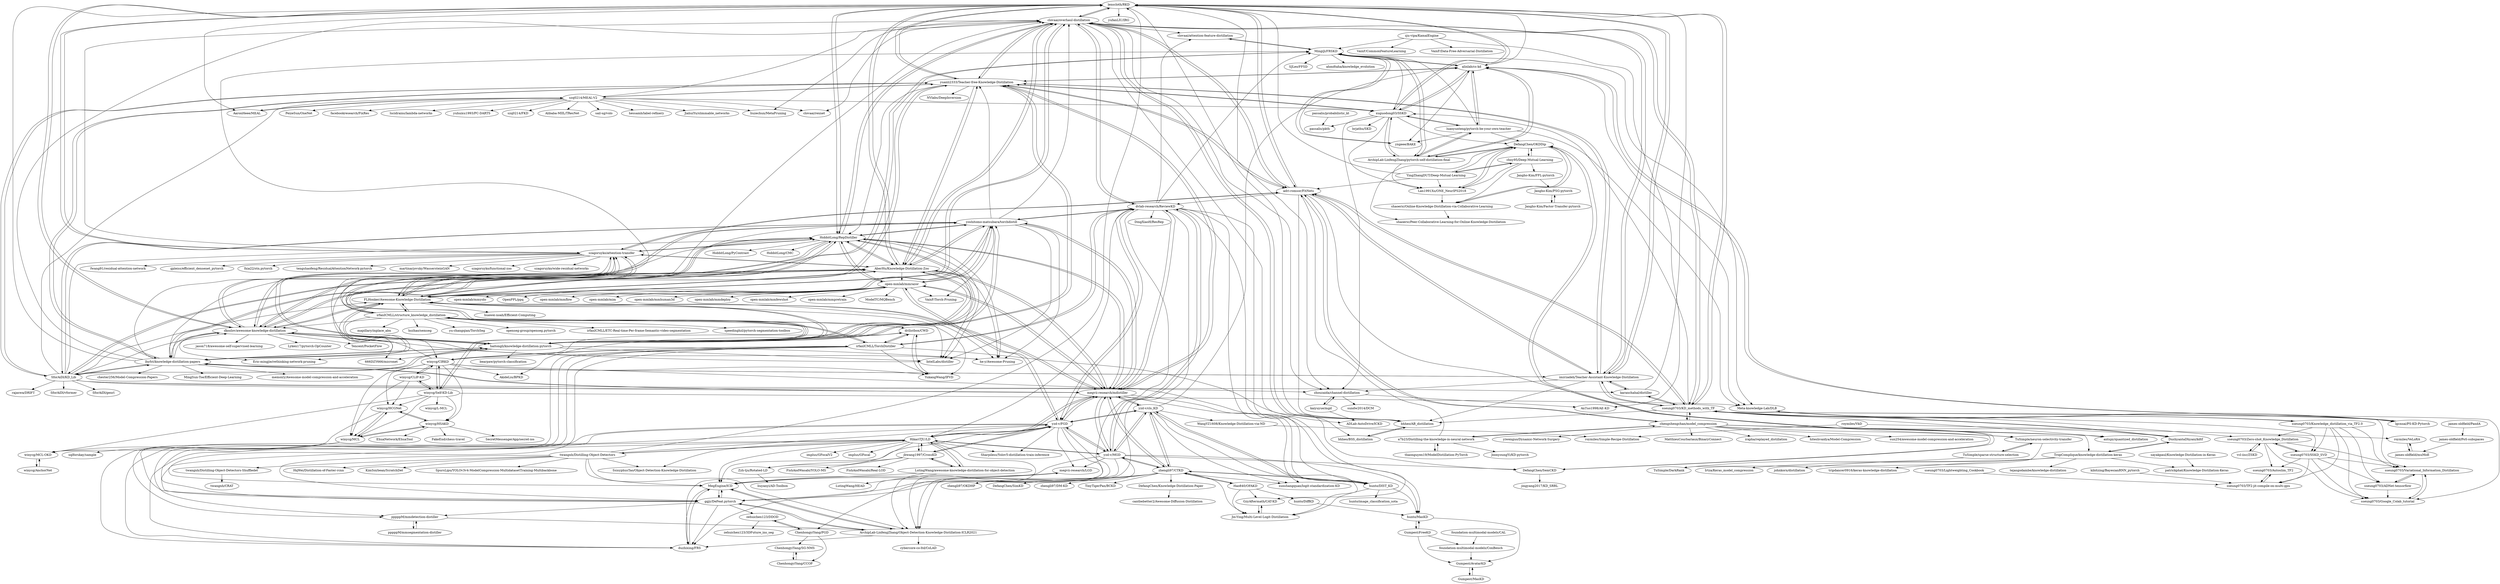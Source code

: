 digraph G {
"lenscloth/RKD" -> "clovaai/overhaul-distillation"
"lenscloth/RKD" -> "bhheo/AB_distillation"
"lenscloth/RKD" -> "imirzadeh/Teacher-Assistant-Knowledge-Distillation"
"lenscloth/RKD" -> "sseung0703/KD_methods_with_TF"
"lenscloth/RKD" -> "zhouzaida/channel-distillation"
"lenscloth/RKD" -> "szagoruyko/attention-transfer"
"lenscloth/RKD" -> "alinlab/cs-kd"
"lenscloth/RKD" -> "HobbitLong/RepDistiller"
"lenscloth/RKD" -> "yufanLIU/IRG"
"lenscloth/RKD" -> "AaronHeee/MEAL"
"lenscloth/RKD" -> "adri-romsor/FitNets"
"lenscloth/RKD" -> "AberHu/Knowledge-Distillation-Zoo"
"lenscloth/RKD" -> "yuanli2333/Teacher-free-Knowledge-Distillation"
"lenscloth/RKD" -> "xuguodong03/SSKD"
"lenscloth/RKD" -> "dkozlov/awesome-knowledge-distillation"
"YingZhangDUT/Deep-Mutual-Learning" -> "chxy95/Deep-Mutual-Learning"
"YingZhangDUT/Deep-Mutual-Learning" -> "DefangChen/OKDDip"
"YingZhangDUT/Deep-Mutual-Learning" -> "Lan1991Xu/ONE_NeurIPS2018"
"YingZhangDUT/Deep-Mutual-Learning" -> "lenscloth/RKD"
"YingZhangDUT/Deep-Mutual-Learning" -> "adri-romsor/FitNets"
"Lan1991Xu/ONE_NeurIPS2018" -> "DefangChen/OKDDip"
"Lan1991Xu/ONE_NeurIPS2018" -> "shaoeric/Online-Knowledge-Distillation-via-Collaborative-Learning"
"AberHu/Knowledge-Distillation-Zoo" -> "haitongli/knowledge-distillation-pytorch"
"AberHu/Knowledge-Distillation-Zoo" -> "FLHonker/Awesome-Knowledge-Distillation"
"AberHu/Knowledge-Distillation-Zoo" -> "dkozlov/awesome-knowledge-distillation"
"AberHu/Knowledge-Distillation-Zoo" -> "HobbitLong/RepDistiller"
"AberHu/Knowledge-Distillation-Zoo" -> "yoshitomo-matsubara/torchdistill"
"AberHu/Knowledge-Distillation-Zoo" -> "SforAiDl/KD_Lib"
"AberHu/Knowledge-Distillation-Zoo" -> "lhyfst/knowledge-distillation-papers"
"AberHu/Knowledge-Distillation-Zoo" -> "megvii-research/mdistiller"
"AberHu/Knowledge-Distillation-Zoo" -> "yuanli2333/Teacher-free-Knowledge-Distillation"
"AberHu/Knowledge-Distillation-Zoo" -> "lenscloth/RKD"
"AberHu/Knowledge-Distillation-Zoo" -> "he-y/Awesome-Pruning" ["e"=1]
"AberHu/Knowledge-Distillation-Zoo" -> "IntelLabs/distiller" ["e"=1]
"AberHu/Knowledge-Distillation-Zoo" -> "szagoruyko/attention-transfer"
"AberHu/Knowledge-Distillation-Zoo" -> "clovaai/overhaul-distillation"
"AberHu/Knowledge-Distillation-Zoo" -> "open-mmlab/mmrazor"
"lhyfst/knowledge-distillation-papers" -> "FLHonker/Awesome-Knowledge-Distillation"
"lhyfst/knowledge-distillation-papers" -> "dkozlov/awesome-knowledge-distillation"
"lhyfst/knowledge-distillation-papers" -> "AberHu/Knowledge-Distillation-Zoo"
"lhyfst/knowledge-distillation-papers" -> "haitongli/knowledge-distillation-pytorch"
"lhyfst/knowledge-distillation-papers" -> "yuanli2333/Teacher-free-Knowledge-Distillation"
"lhyfst/knowledge-distillation-papers" -> "megvii-research/mdistiller"
"lhyfst/knowledge-distillation-papers" -> "memoiry/Awesome-model-compression-and-acceleration" ["e"=1]
"lhyfst/knowledge-distillation-papers" -> "lenscloth/RKD"
"lhyfst/knowledge-distillation-papers" -> "chester256/Model-Compression-Papers" ["e"=1]
"lhyfst/knowledge-distillation-papers" -> "imirzadeh/Teacher-Assistant-Knowledge-Distillation"
"lhyfst/knowledge-distillation-papers" -> "HobbitLong/RepDistiller"
"lhyfst/knowledge-distillation-papers" -> "clovaai/overhaul-distillation"
"lhyfst/knowledge-distillation-papers" -> "szagoruyko/attention-transfer"
"lhyfst/knowledge-distillation-papers" -> "MingSun-Tse/Efficient-Deep-Learning" ["e"=1]
"lhyfst/knowledge-distillation-papers" -> "SforAiDl/KD_Lib"
"haitongli/knowledge-distillation-pytorch" -> "AberHu/Knowledge-Distillation-Zoo"
"haitongli/knowledge-distillation-pytorch" -> "dkozlov/awesome-knowledge-distillation"
"haitongli/knowledge-distillation-pytorch" -> "FLHonker/Awesome-Knowledge-Distillation"
"haitongli/knowledge-distillation-pytorch" -> "HobbitLong/RepDistiller"
"haitongli/knowledge-distillation-pytorch" -> "yuanli2333/Teacher-free-Knowledge-Distillation"
"haitongli/knowledge-distillation-pytorch" -> "lhyfst/knowledge-distillation-papers"
"haitongli/knowledge-distillation-pytorch" -> "IntelLabs/distiller" ["e"=1]
"haitongli/knowledge-distillation-pytorch" -> "szagoruyko/attention-transfer"
"haitongli/knowledge-distillation-pytorch" -> "SforAiDl/KD_Lib"
"haitongli/knowledge-distillation-pytorch" -> "yoshitomo-matsubara/torchdistill"
"haitongli/knowledge-distillation-pytorch" -> "Eric-mingjie/rethinking-network-pruning" ["e"=1]
"haitongli/knowledge-distillation-pytorch" -> "irfanICMLL/structure_knowledge_distillation"
"haitongli/knowledge-distillation-pytorch" -> "he-y/Awesome-Pruning" ["e"=1]
"haitongli/knowledge-distillation-pytorch" -> "bearpaw/pytorch-classification" ["e"=1]
"haitongli/knowledge-distillation-pytorch" -> "666DZY666/micronet" ["e"=1]
"thaonguyen19/ModelDistillation-PyTorch" -> "a7b23/Distilling-the-knowledge-in-neural-network"
"sseung0703/KD_methods_with_TF" -> "sseung0703/Knowledge_distillation_via_TF2.0"
"sseung0703/KD_methods_with_TF" -> "sseung0703/SSKD_SVD"
"sseung0703/KD_methods_with_TF" -> "DushyantaDhyani/kdtf"
"sseung0703/KD_methods_with_TF" -> "sseung0703/Zero-shot_Knowledge_Distillation"
"sseung0703/KD_methods_with_TF" -> "bhheo/AB_distillation"
"sseung0703/KD_methods_with_TF" -> "lenscloth/RKD"
"sseung0703/KD_methods_with_TF" -> "imirzadeh/Teacher-Assistant-Knowledge-Distillation"
"sseung0703/KD_methods_with_TF" -> "adri-romsor/FitNets"
"sseung0703/KD_methods_with_TF" -> "antspy/quantized_distillation" ["e"=1]
"sseung0703/KD_methods_with_TF" -> "clovaai/overhaul-distillation"
"sseung0703/KD_methods_with_TF" -> "chengshengchan/model_compression"
"sseung0703/KD_methods_with_TF" -> "karanchahal/distiller"
"sseung0703/KD_methods_with_TF" -> "sseung0703/Google_Colab_tutorial"
"sseung0703/KD_methods_with_TF" -> "xuguodong03/SSKD"
"sseung0703/KD_methods_with_TF" -> "sseung0703/Variational_Information_Distillation"
"irfanICMLL/structure_knowledge_distillation" -> "drilistbox/CWD"
"irfanICMLL/structure_knowledge_distillation" -> "irfanICMLL/ETC-Real-time-Per-frame-Semantic-video-segmentation" ["e"=1]
"irfanICMLL/structure_knowledge_distillation" -> "irfanICMLL/TorchDistiller"
"irfanICMLL/structure_knowledge_distillation" -> "YukangWang/IFVD"
"irfanICMLL/structure_knowledge_distillation" -> "winycg/CIRKD"
"irfanICMLL/structure_knowledge_distillation" -> "speedinghzl/pytorch-segmentation-toolbox" ["e"=1]
"irfanICMLL/structure_knowledge_distillation" -> "FLHonker/Awesome-Knowledge-Distillation"
"irfanICMLL/structure_knowledge_distillation" -> "HobbitLong/RepDistiller"
"irfanICMLL/structure_knowledge_distillation" -> "mapillary/inplace_abn" ["e"=1]
"irfanICMLL/structure_knowledge_distillation" -> "hszhao/semseg" ["e"=1]
"irfanICMLL/structure_knowledge_distillation" -> "yu-changqian/TorchSeg" ["e"=1]
"irfanICMLL/structure_knowledge_distillation" -> "openseg-group/openseg.pytorch" ["e"=1]
"irfanICMLL/structure_knowledge_distillation" -> "clovaai/overhaul-distillation"
"irfanICMLL/structure_knowledge_distillation" -> "AberHu/Knowledge-Distillation-Zoo"
"irfanICMLL/structure_knowledge_distillation" -> "dkozlov/awesome-knowledge-distillation"
"a7b23/Distilling-the-knowledge-in-neural-network" -> "thaonguyen19/ModelDistillation-PyTorch"
"a7b23/Distilling-the-knowledge-in-neural-network" -> "chengshengchan/model_compression"
"a7b23/Distilling-the-knowledge-in-neural-network" -> "JoonyoungYi/KD-pytorch"
"a7b23/Distilling-the-knowledge-in-neural-network" -> "adri-romsor/FitNets"
"imirzadeh/Teacher-Assistant-Knowledge-Distillation" -> "adri-romsor/FitNets"
"imirzadeh/Teacher-Assistant-Knowledge-Distillation" -> "yuanli2333/Teacher-free-Knowledge-Distillation"
"imirzadeh/Teacher-Assistant-Knowledge-Distillation" -> "lenscloth/RKD"
"imirzadeh/Teacher-Assistant-Knowledge-Distillation" -> "clovaai/overhaul-distillation"
"imirzadeh/Teacher-Assistant-Knowledge-Distillation" -> "zhouzaida/channel-distillation"
"imirzadeh/Teacher-Assistant-Knowledge-Distillation" -> "sseung0703/KD_methods_with_TF"
"imirzadeh/Teacher-Assistant-Knowledge-Distillation" -> "karanchahal/distiller"
"imirzadeh/Teacher-Assistant-Knowledge-Distillation" -> "bhheo/AB_distillation"
"imirzadeh/Teacher-Assistant-Knowledge-Distillation" -> "lhyfst/knowledge-distillation-papers"
"twangnh/Distilling-Object-Detectors" -> "SsisyphusTao/Object-Detection-Knowledge-Distillation" ["e"=1]
"twangnh/Distilling-Object-Detectors" -> "HikariTJU/LD"
"twangnh/Distilling-Object-Detectors" -> "twangnh/Distilling-Object-Detectors-Shuffledet"
"twangnh/Distilling-Object-Detectors" -> "ggjy/DeFeat.pytorch"
"twangnh/Distilling-Object-Detectors" -> "SpursLipu/YOLOv3v4-ModelCompression-MultidatasetTraining-Multibackbone" ["e"=1]
"twangnh/Distilling-Object-Detectors" -> "ArchipLab-LinfengZhang/Object-Detection-Knowledge-Distillation-ICLR2021"
"twangnh/Distilling-Object-Detectors" -> "yzd-v/FGD"
"twangnh/Distilling-Object-Detectors" -> "MegEngine/ICD"
"twangnh/Distilling-Object-Detectors" -> "lenscloth/RKD"
"twangnh/Distilling-Object-Detectors" -> "HqWei/Distillation-of-Faster-rcnn"
"twangnh/Distilling-Object-Detectors" -> "KimSoybean/ScratchDet" ["e"=1]
"AaronHeee/MEAL" -> "szq0214/MEAL-V2"
"TuSimple/neuron-selectivity-transfer" -> "TuSimple/DarkRank"
"TuSimple/neuron-selectivity-transfer" -> "TuSimple/sparse-structure-selection"
"vcl-iisc/ZSKD" -> "sseung0703/Zero-shot_Knowledge_Distillation"
"sseung0703/Zero-shot_Knowledge_Distillation" -> "sseung0703/Google_Colab_tutorial"
"sseung0703/Zero-shot_Knowledge_Distillation" -> "sseung0703/SSKD_SVD"
"sseung0703/Zero-shot_Knowledge_Distillation" -> "sseung0703/Autoslim_TF2"
"sseung0703/Zero-shot_Knowledge_Distillation" -> "sseung0703/Variational_Information_Distillation"
"sseung0703/Zero-shot_Knowledge_Distillation" -> "vcl-iisc/ZSKD"
"DushyantaDhyani/kdtf" -> "sseung0703/KD_methods_with_TF"
"DushyantaDhyani/kdtf" -> "TropComplique/knowledge-distillation-keras"
"TuSimple/sparse-structure-selection" -> "TuSimple/DarkRank"
"TuSimple/sparse-structure-selection" -> "TuSimple/neuron-selectivity-transfer"
"zju-vipa/KamalEngine" -> "AnTuo1998/AE-KD"
"zju-vipa/KamalEngine" -> "MingiJi/FRSKD"
"zju-vipa/KamalEngine" -> "VainF/CommonFeatureLearning"
"zju-vipa/KamalEngine" -> "VainF/Data-Free-Adversarial-Distillation" ["e"=1]
"twangnh/Distilling-Object-Detectors-Shuffledet" -> "twangnh/CRAT"
"bhheo/BSS_distillation" -> "bhheo/AB_distillation"
"bhheo/AB_distillation" -> "bhheo/BSS_distillation"
"bhheo/AB_distillation" -> "clovaai/overhaul-distillation"
"passalis/probabilistic_kt" -> "passalis/pkth"
"sseung0703/SSKD_SVD" -> "sseung0703/Zero-shot_Knowledge_Distillation"
"sseung0703/SSKD_SVD" -> "sseung0703/Google_Colab_tutorial"
"sseung0703/SSKD_SVD" -> "sseung0703/TF2-jit-compile-on-multi-gpu"
"sseung0703/SSKD_SVD" -> "sseung0703/Variational_Information_Distillation"
"sseung0703/SSKD_SVD" -> "sseung0703/ADNet-tensorflow"
"sseung0703/SSKD_SVD" -> "sseung0703/Autoslim_TF2"
"sseung0703/ADNet-tensorflow" -> "sseung0703/Google_Colab_tutorial"
"sseung0703/ADNet-tensorflow" -> "sseung0703/Variational_Information_Distillation"
"sseung0703/Google_Colab_tutorial" -> "sseung0703/Variational_Information_Distillation"
"HobbitLong/RepDistiller" -> "FLHonker/Awesome-Knowledge-Distillation"
"HobbitLong/RepDistiller" -> "AberHu/Knowledge-Distillation-Zoo"
"HobbitLong/RepDistiller" -> "open-mmlab/mmrazor"
"HobbitLong/RepDistiller" -> "dkozlov/awesome-knowledge-distillation"
"HobbitLong/RepDistiller" -> "yoshitomo-matsubara/torchdistill"
"HobbitLong/RepDistiller" -> "megvii-research/mdistiller"
"HobbitLong/RepDistiller" -> "haitongli/knowledge-distillation-pytorch"
"HobbitLong/RepDistiller" -> "clovaai/overhaul-distillation"
"HobbitLong/RepDistiller" -> "lenscloth/RKD"
"HobbitLong/RepDistiller" -> "IntelLabs/distiller" ["e"=1]
"HobbitLong/RepDistiller" -> "szagoruyko/attention-transfer"
"HobbitLong/RepDistiller" -> "HobbitLong/PyContrast" ["e"=1]
"HobbitLong/RepDistiller" -> "HobbitLong/CMC" ["e"=1]
"HobbitLong/RepDistiller" -> "he-y/Awesome-Pruning" ["e"=1]
"HobbitLong/RepDistiller" -> "irfanICMLL/structure_knowledge_distillation"
"FLHonker/Awesome-Knowledge-Distillation" -> "dkozlov/awesome-knowledge-distillation"
"FLHonker/Awesome-Knowledge-Distillation" -> "AberHu/Knowledge-Distillation-Zoo"
"FLHonker/Awesome-Knowledge-Distillation" -> "HobbitLong/RepDistiller"
"FLHonker/Awesome-Knowledge-Distillation" -> "haitongli/knowledge-distillation-pytorch"
"FLHonker/Awesome-Knowledge-Distillation" -> "lhyfst/knowledge-distillation-papers"
"FLHonker/Awesome-Knowledge-Distillation" -> "he-y/Awesome-Pruning" ["e"=1]
"FLHonker/Awesome-Knowledge-Distillation" -> "megvii-research/mdistiller"
"FLHonker/Awesome-Knowledge-Distillation" -> "yuanli2333/Teacher-free-Knowledge-Distillation"
"FLHonker/Awesome-Knowledge-Distillation" -> "yoshitomo-matsubara/torchdistill"
"FLHonker/Awesome-Knowledge-Distillation" -> "IntelLabs/distiller" ["e"=1]
"FLHonker/Awesome-Knowledge-Distillation" -> "open-mmlab/mmrazor"
"FLHonker/Awesome-Knowledge-Distillation" -> "irfanICMLL/structure_knowledge_distillation"
"FLHonker/Awesome-Knowledge-Distillation" -> "huawei-noah/Efficient-Computing" ["e"=1]
"FLHonker/Awesome-Knowledge-Distillation" -> "clovaai/overhaul-distillation"
"FLHonker/Awesome-Knowledge-Distillation" -> "szagoruyko/attention-transfer"
"xuguodong03/SSKD" -> "ArchipLab-LinfengZhang/pytorch-self-distillation-final"
"xuguodong03/SSKD" -> "alinlab/cs-kd"
"xuguodong03/SSKD" -> "DefangChen/OKDDip"
"xuguodong03/SSKD" -> "passalis/pkth"
"xuguodong03/SSKD" -> "MingiJi/FRSKD"
"xuguodong03/SSKD" -> "zhouzaida/channel-distillation"
"xuguodong03/SSKD" -> "yuanli2333/Teacher-free-Knowledge-Distillation"
"xuguodong03/SSKD" -> "luanyunteng/pytorch-be-your-own-teacher"
"xuguodong03/SSKD" -> "Lan1991Xu/ONE_NeurIPS2018"
"xuguodong03/SSKD" -> "lenscloth/RKD"
"xuguodong03/SSKD" -> "brjathu/SKD" ["e"=1]
"alinlab/cs-kd" -> "MingiJi/FRSKD"
"alinlab/cs-kd" -> "lgcnsai/PS-KD-Pytorch"
"alinlab/cs-kd" -> "ArchipLab-LinfengZhang/pytorch-self-distillation-final"
"alinlab/cs-kd" -> "yxgeee/BAKE"
"alinlab/cs-kd" -> "Meta-knowledge-Lab/DLB"
"alinlab/cs-kd" -> "xuguodong03/SSKD"
"alinlab/cs-kd" -> "luanyunteng/pytorch-be-your-own-teacher"
"alinlab/cs-kd" -> "yuanli2333/Teacher-free-Knowledge-Distillation"
"DefangChen/SemCKD" -> "DefangChen/OKDDip"
"DefangChen/SemCKD" -> "jingyang2017/KD_SRRL" ["e"=1]
"SforAiDl/KD_Lib" -> "AberHu/Knowledge-Distillation-Zoo"
"SforAiDl/KD_Lib" -> "yoshitomo-matsubara/torchdistill"
"SforAiDl/KD_Lib" -> "SforAiDl/genrl" ["e"=1]
"SforAiDl/KD_Lib" -> "haitongli/knowledge-distillation-pytorch"
"SforAiDl/KD_Lib" -> "yuanli2333/Teacher-free-Knowledge-Distillation"
"SforAiDl/KD_Lib" -> "FLHonker/Awesome-Knowledge-Distillation"
"SforAiDl/KD_Lib" -> "rajaswa/DRIFT" ["e"=1]
"SforAiDl/KD_Lib" -> "karanchahal/distiller"
"SforAiDl/KD_Lib" -> "SforAiDl/vformer" ["e"=1]
"SforAiDl/KD_Lib" -> "megvii-research/mdistiller"
"SforAiDl/KD_Lib" -> "lhyfst/knowledge-distillation-papers"
"SforAiDl/KD_Lib" -> "HobbitLong/RepDistiller"
"SforAiDl/KD_Lib" -> "dkozlov/awesome-knowledge-distillation"
"SforAiDl/KD_Lib" -> "szq0214/MEAL-V2"
"SforAiDl/KD_Lib" -> "zhouzaida/channel-distillation"
"yoshitomo-matsubara/torchdistill" -> "HobbitLong/RepDistiller"
"yoshitomo-matsubara/torchdistill" -> "AberHu/Knowledge-Distillation-Zoo"
"yoshitomo-matsubara/torchdistill" -> "SforAiDl/KD_Lib"
"yoshitomo-matsubara/torchdistill" -> "megvii-research/mdistiller"
"yoshitomo-matsubara/torchdistill" -> "FLHonker/Awesome-Knowledge-Distillation"
"yoshitomo-matsubara/torchdistill" -> "dvlab-research/ReviewKD"
"yoshitomo-matsubara/torchdistill" -> "open-mmlab/mmrazor"
"yoshitomo-matsubara/torchdistill" -> "haitongli/knowledge-distillation-pytorch"
"yoshitomo-matsubara/torchdistill" -> "dkozlov/awesome-knowledge-distillation"
"yoshitomo-matsubara/torchdistill" -> "yuanli2333/Teacher-free-Knowledge-Distillation"
"yoshitomo-matsubara/torchdistill" -> "VainF/Torch-Pruning" ["e"=1]
"yoshitomo-matsubara/torchdistill" -> "clovaai/overhaul-distillation"
"yoshitomo-matsubara/torchdistill" -> "IntelLabs/distiller" ["e"=1]
"yoshitomo-matsubara/torchdistill" -> "he-y/Awesome-Pruning" ["e"=1]
"yoshitomo-matsubara/torchdistill" -> "lhyfst/knowledge-distillation-papers"
"szq0214/MEAL-V2" -> "AaronHeee/MEAL"
"szq0214/MEAL-V2" -> "yuanli2333/Teacher-free-Knowledge-Distillation"
"szq0214/MEAL-V2" -> "liuzechun/MetaPruning" ["e"=1]
"szq0214/MEAL-V2" -> "lucidrains/lambda-networks" ["e"=1]
"szq0214/MEAL-V2" -> "clovaai/overhaul-distillation"
"szq0214/MEAL-V2" -> "yuhuixu1993/PC-DARTS" ["e"=1]
"szq0214/MEAL-V2" -> "szq0214/FKD" ["e"=1]
"szq0214/MEAL-V2" -> "Alibaba-MIIL/TResNet" ["e"=1]
"szq0214/MEAL-V2" -> "sail-sg/volo" ["e"=1]
"szq0214/MEAL-V2" -> "clovaai/rexnet" ["e"=1]
"szq0214/MEAL-V2" -> "xuguodong03/SSKD"
"szq0214/MEAL-V2" -> "hessamb/label-refinery" ["e"=1]
"szq0214/MEAL-V2" -> "JiahuiYu/slimmable_networks" ["e"=1]
"szq0214/MEAL-V2" -> "PeizeSun/OneNet" ["e"=1]
"szq0214/MEAL-V2" -> "facebookresearch/FixRes" ["e"=1]
"chxy95/Deep-Mutual-Learning" -> "DefangChen/OKDDip"
"chxy95/Deep-Mutual-Learning" -> "YingZhangDUT/Deep-Mutual-Learning"
"chxy95/Deep-Mutual-Learning" -> "shaoeric/Online-Knowledge-Distillation-via-Collaborative-Learning"
"chxy95/Deep-Mutual-Learning" -> "Jangho-Kim/FFL-pytorch"
"chxy95/Deep-Mutual-Learning" -> "Lan1991Xu/ONE_NeurIPS2018"
"yuanli2333/Teacher-free-Knowledge-Distillation" -> "alinlab/cs-kd"
"yuanli2333/Teacher-free-Knowledge-Distillation" -> "imirzadeh/Teacher-Assistant-Knowledge-Distillation"
"yuanli2333/Teacher-free-Knowledge-Distillation" -> "haitongli/knowledge-distillation-pytorch"
"yuanli2333/Teacher-free-Knowledge-Distillation" -> "FLHonker/Awesome-Knowledge-Distillation"
"yuanli2333/Teacher-free-Knowledge-Distillation" -> "AberHu/Knowledge-Distillation-Zoo"
"yuanli2333/Teacher-free-Knowledge-Distillation" -> "clovaai/overhaul-distillation"
"yuanli2333/Teacher-free-Knowledge-Distillation" -> "xuguodong03/SSKD"
"yuanli2333/Teacher-free-Knowledge-Distillation" -> "lhyfst/knowledge-distillation-papers"
"yuanli2333/Teacher-free-Knowledge-Distillation" -> "lenscloth/RKD"
"yuanli2333/Teacher-free-Knowledge-Distillation" -> "szq0214/MEAL-V2"
"yuanli2333/Teacher-free-Knowledge-Distillation" -> "SforAiDl/KD_Lib"
"yuanli2333/Teacher-free-Knowledge-Distillation" -> "NVlabs/DeepInversion" ["e"=1]
"yuanli2333/Teacher-free-Knowledge-Distillation" -> "megvii-research/mdistiller"
"yuanli2333/Teacher-free-Knowledge-Distillation" -> "adri-romsor/FitNets"
"yuanli2333/Teacher-free-Knowledge-Distillation" -> "HobbitLong/RepDistiller"
"sayakpaul/Knowledge-Distillation-in-Keras" -> "patrickphat/Knowledge-Distillation-Keras"
"adri-romsor/FitNets" -> "imirzadeh/Teacher-Assistant-Knowledge-Distillation"
"adri-romsor/FitNets" -> "bhheo/AB_distillation"
"adri-romsor/FitNets" -> "TuSimple/neuron-selectivity-transfer"
"adri-romsor/FitNets" -> "szagoruyko/attention-transfer"
"adri-romsor/FitNets" -> "chengshengchan/model_compression"
"adri-romsor/FitNets" -> "lenscloth/RKD"
"adri-romsor/FitNets" -> "sseung0703/KD_methods_with_TF"
"adri-romsor/FitNets" -> "dvlab-research/ReviewKD"
"adri-romsor/FitNets" -> "clovaai/overhaul-distillation"
"adri-romsor/FitNets" -> "yuanli2333/Teacher-free-Knowledge-Distillation"
"karanchahal/distiller" -> "imirzadeh/Teacher-Assistant-Knowledge-Distillation"
"karanchahal/distiller" -> "sseung0703/KD_methods_with_TF"
"karanchahal/distiller" -> "lenscloth/RKD"
"luanyunteng/pytorch-be-your-own-teacher" -> "ArchipLab-LinfengZhang/pytorch-self-distillation-final"
"luanyunteng/pytorch-be-your-own-teacher" -> "alinlab/cs-kd"
"luanyunteng/pytorch-be-your-own-teacher" -> "DefangChen/OKDDip"
"luanyunteng/pytorch-be-your-own-teacher" -> "MingiJi/FRSKD"
"luanyunteng/pytorch-be-your-own-teacher" -> "Meta-knowledge-Lab/DLB"
"luanyunteng/pytorch-be-your-own-teacher" -> "xuguodong03/SSKD"
"luanyunteng/pytorch-be-your-own-teacher" -> "yxgeee/BAKE"
"ArchipLab-LinfengZhang/pytorch-self-distillation-final" -> "MingiJi/FRSKD"
"ArchipLab-LinfengZhang/pytorch-self-distillation-final" -> "luanyunteng/pytorch-be-your-own-teacher"
"ArchipLab-LinfengZhang/pytorch-self-distillation-final" -> "DefangChen/OKDDip"
"ArchipLab-LinfengZhang/pytorch-self-distillation-final" -> "alinlab/cs-kd"
"ArchipLab-LinfengZhang/pytorch-self-distillation-final" -> "xuguodong03/SSKD"
"ArchipLab-LinfengZhang/pytorch-self-distillation-final" -> "Lan1991Xu/ONE_NeurIPS2018"
"sseung0703/Knowledge_distillation_via_TF2.0" -> "sseung0703/KD_methods_with_TF"
"sseung0703/Knowledge_distillation_via_TF2.0" -> "sseung0703/SSKD_SVD"
"sseung0703/Knowledge_distillation_via_TF2.0" -> "sseung0703/Zero-shot_Knowledge_Distillation"
"sseung0703/Knowledge_distillation_via_TF2.0" -> "sseung0703/Variational_Information_Distillation"
"sseung0703/Knowledge_distillation_via_TF2.0" -> "sseung0703/Google_Colab_tutorial"
"sseung0703/Knowledge_distillation_via_TF2.0" -> "sseung0703/TF2-jit-compile-on-multi-gpu"
"sseung0703/Knowledge_distillation_via_TF2.0" -> "sseung0703/ADNet-tensorflow"
"YukangWang/IFVD" -> "drilistbox/CWD"
"kaiyuyue/mgd" -> "zhouzaida/channel-distillation"
"kaiyuyue/mgd" -> "ADLab-AutoDrive/ICKD"
"clovaai/overhaul-distillation" -> "lenscloth/RKD"
"clovaai/overhaul-distillation" -> "bhheo/AB_distillation"
"clovaai/overhaul-distillation" -> "imirzadeh/Teacher-Assistant-Knowledge-Distillation"
"clovaai/overhaul-distillation" -> "zhouzaida/channel-distillation"
"clovaai/overhaul-distillation" -> "HobbitLong/RepDistiller"
"clovaai/overhaul-distillation" -> "dvlab-research/ReviewKD"
"clovaai/overhaul-distillation" -> "yuanli2333/Teacher-free-Knowledge-Distillation"
"clovaai/overhaul-distillation" -> "bhheo/BSS_distillation"
"clovaai/overhaul-distillation" -> "liuzechun/MetaPruning" ["e"=1]
"clovaai/overhaul-distillation" -> "sseung0703/KD_methods_with_TF"
"clovaai/overhaul-distillation" -> "clovaai/attention-feature-distillation"
"clovaai/overhaul-distillation" -> "AberHu/Knowledge-Distillation-Zoo"
"clovaai/overhaul-distillation" -> "adri-romsor/FitNets"
"clovaai/overhaul-distillation" -> "clovaai/rexnet" ["e"=1]
"clovaai/overhaul-distillation" -> "FLHonker/Awesome-Knowledge-Distillation"
"winycg/HCGNet" -> "winycg/HSAKD"
"winycg/HCGNet" -> "winycg/MCL"
"winycg/HCGNet" -> "winycg/MCL-OKD"
"DefangChen/Knowledge-Distillation-Paper" -> "cantbebetter2/Awesome-Diffusion-Distillation"
"Jangho-Kim/Factor-Transfer-pytorch" -> "Jangho-Kim/PSG-pytorch"
"ChenhongyiYang/SG-NMS" -> "ChenhongyiYang/CCOP"
"zhouzaida/channel-distillation" -> "kaiyuyue/mgd"
"zhouzaida/channel-distillation" -> "sundw2014/DCM" ["e"=1]
"zhouzaida/channel-distillation" -> "AnTuo1998/AE-KD"
"sseung0703/Autoslim_TF2" -> "sseung0703/TF2-jit-compile-on-multi-gpu"
"Jangho-Kim/FFL-pytorch" -> "Jangho-Kim/PSG-pytorch"
"Jangho-Kim/PSG-pytorch" -> "Jangho-Kim/Factor-Transfer-pytorch"
"DefangChen/OKDDip" -> "shaoeric/Online-Knowledge-Distillation-via-Collaborative-Learning"
"DefangChen/OKDDip" -> "Lan1991Xu/ONE_NeurIPS2018"
"DefangChen/OKDDip" -> "ArchipLab-LinfengZhang/pytorch-self-distillation-final"
"DefangChen/OKDDip" -> "chxy95/Deep-Mutual-Learning"
"DefangChen/OKDDip" -> "DefangChen/SemCKD"
"DefangChen/OKDDip" -> "shaoeric/Peer-Collaborative-Learning-for-Online-Knowledge-Distillation"
"sseung0703/Variational_Information_Distillation" -> "sseung0703/Google_Colab_tutorial"
"sseung0703/Variational_Information_Distillation" -> "sseung0703/ADNet-tensorflow"
"shaoeric/Online-Knowledge-Distillation-via-Collaborative-Learning" -> "DefangChen/OKDDip"
"shaoeric/Online-Knowledge-Distillation-via-Collaborative-Learning" -> "shaoeric/Peer-Collaborative-Learning-for-Online-Knowledge-Distillation"
"irfanICMLL/TorchDistiller" -> "drilistbox/CWD"
"irfanICMLL/TorchDistiller" -> "duzhixing/FRS"
"irfanICMLL/TorchDistiller" -> "pppppM/mmdetection-distiller"
"irfanICMLL/TorchDistiller" -> "winycg/CIRKD"
"irfanICMLL/TorchDistiller" -> "ggjy/DeFeat.pytorch"
"irfanICMLL/TorchDistiller" -> "irfanICMLL/structure_knowledge_distillation"
"irfanICMLL/TorchDistiller" -> "dvlab-research/ReviewKD"
"irfanICMLL/TorchDistiller" -> "MegEngine/ICD"
"irfanICMLL/TorchDistiller" -> "ADLab-AutoDrive/ICKD"
"irfanICMLL/TorchDistiller" -> "YukangWang/IFVD"
"clovaai/attention-feature-distillation" -> "MingiJi/FRSKD"
"HikariTJU/LD" -> "yzd-v/FGD"
"HikariTJU/LD" -> "jbwang1997/CrossKD"
"HikariTJU/LD" -> "ggjy/DeFeat.pytorch"
"HikariTJU/LD" -> "twangnh/Distilling-Object-Detectors"
"HikariTJU/LD" -> "megvii-research/mdistiller"
"HikariTJU/LD" -> "Zzh-tju/Rotated-LD"
"HikariTJU/LD" -> "yzd-v/MGD"
"HikariTJU/LD" -> "LutingWang/awesome-knowledge-distillation-for-object-detection"
"HikariTJU/LD" -> "implus/GFocalV2" ["e"=1]
"HikariTJU/LD" -> "SsisyphusTao/Object-Detection-Knowledge-Distillation" ["e"=1]
"HikariTJU/LD" -> "ArchipLab-LinfengZhang/Object-Detection-Knowledge-Distillation-ICLR2021"
"HikariTJU/LD" -> "duzhixing/FRS"
"HikariTJU/LD" -> "implus/GFocal" ["e"=1]
"HikariTJU/LD" -> "MegEngine/ICD"
"HikariTJU/LD" -> "Sharpiless/Yolov5-distillation-train-inference" ["e"=1]
"dvlab-research/ReviewKD" -> "megvii-research/mdistiller"
"dvlab-research/ReviewKD" -> "MingiJi/FRSKD"
"dvlab-research/ReviewKD" -> "DefangChen/SemCKD"
"dvlab-research/ReviewKD" -> "yzd-v/MGD"
"dvlab-research/ReviewKD" -> "duzhixing/FRS"
"dvlab-research/ReviewKD" -> "ggjy/DeFeat.pytorch"
"dvlab-research/ReviewKD" -> "hunto/DIST_KD"
"dvlab-research/ReviewKD" -> "clovaai/overhaul-distillation"
"dvlab-research/ReviewKD" -> "clovaai/attention-feature-distillation"
"dvlab-research/ReviewKD" -> "yzd-v/FGD"
"dvlab-research/ReviewKD" -> "irfanICMLL/TorchDistiller"
"dvlab-research/ReviewKD" -> "HikariTJU/LD"
"dvlab-research/ReviewKD" -> "DingXiaoH/ResRep" ["e"=1]
"dvlab-research/ReviewKD" -> "yoshitomo-matsubara/torchdistill"
"dvlab-research/ReviewKD" -> "GzyAftermath/CAT-KD"
"winycg/HSAKD" -> "winycg/HCGNet"
"winycg/HSAKD" -> "winycg/MCL"
"winycg/HSAKD" -> "FakeEnd/chess-travel" ["e"=1]
"winycg/HSAKD" -> "SecretMessengerApp/secret-ios" ["e"=1]
"winycg/HSAKD" -> "EhuaNetwork/EhuaTool" ["e"=1]
"drilistbox/CWD" -> "YukangWang/IFVD"
"drilistbox/CWD" -> "irfanICMLL/TorchDistiller"
"drilistbox/CWD" -> "AkideLiu/BPKD"
"ggjy/DeFeat.pytorch" -> "MegEngine/ICD"
"ggjy/DeFeat.pytorch" -> "duzhixing/FRS"
"ggjy/DeFeat.pytorch" -> "ArchipLab-LinfengZhang/Object-Detection-Knowledge-Distillation-ICLR2021"
"ggjy/DeFeat.pytorch" -> "zehuichen123/DDOD"
"ggjy/DeFeat.pytorch" -> "pppppM/mmdetection-distiller"
"pppppM/mmdetection-distiller" -> "pppppM/mmsegmentation-distiller"
"pppppM/mmdetection-distiller" -> "ArchipLab-LinfengZhang/Object-Detection-Knowledge-Distillation-ICLR2021"
"pppppM/mmsegmentation-distiller" -> "pppppM/mmdetection-distiller"
"MingiJi/FRSKD" -> "alinlab/cs-kd"
"MingiJi/FRSKD" -> "ArchipLab-LinfengZhang/pytorch-self-distillation-final"
"MingiJi/FRSKD" -> "winycg/Self-KD-Lib"
"MingiJi/FRSKD" -> "yxgeee/BAKE"
"MingiJi/FRSKD" -> "clovaai/attention-feature-distillation"
"MingiJi/FRSKD" -> "ahmdtaha/knowledge_evolution"
"MingiJi/FRSKD" -> "SJLeo/FFSD"
"MingiJi/FRSKD" -> "Meta-knowledge-Lab/DLB"
"ArchipLab-LinfengZhang/Object-Detection-Knowledge-Distillation-ICLR2021" -> "MegEngine/ICD"
"ArchipLab-LinfengZhang/Object-Detection-Knowledge-Distillation-ICLR2021" -> "duzhixing/FRS"
"ArchipLab-LinfengZhang/Object-Detection-Knowledge-Distillation-ICLR2021" -> "ggjy/DeFeat.pytorch"
"ArchipLab-LinfengZhang/Object-Detection-Knowledge-Distillation-ICLR2021" -> "cybercore-co-ltd/CoLAD"
"yxgeee/BAKE" -> "MingiJi/FRSKD"
"winycg/MCL-OKD" -> "winycg/AnchorNet"
"kibitzing/BayesianRNN_pytorch" -> "sseung0703/TF2-jit-compile-on-multi-gpu"
"zehuichen123/DDOD" -> "zehuichen123/3DFuture_ins_seg"
"zehuichen123/DDOD" -> "ChenhongyiYang/PGD"
"sseung0703/TF2-jit-compile-on-multi-gpu" -> "sseung0703/Autoslim_TF2"
"open-mmlab/mmrazor" -> "open-mmlab/mmdeploy" ["e"=1]
"open-mmlab/mmrazor" -> "HobbitLong/RepDistiller"
"open-mmlab/mmrazor" -> "open-mmlab/mmfewshot" ["e"=1]
"open-mmlab/mmrazor" -> "open-mmlab/mmpretrain" ["e"=1]
"open-mmlab/mmrazor" -> "ModelTC/MQBench" ["e"=1]
"open-mmlab/mmrazor" -> "open-mmlab/mmyolo" ["e"=1]
"open-mmlab/mmrazor" -> "OpenPPL/ppq" ["e"=1]
"open-mmlab/mmrazor" -> "open-mmlab/mmflow" ["e"=1]
"open-mmlab/mmrazor" -> "megvii-research/mdistiller"
"open-mmlab/mmrazor" -> "open-mmlab/mim" ["e"=1]
"open-mmlab/mmrazor" -> "open-mmlab/mmhuman3d" ["e"=1]
"open-mmlab/mmrazor" -> "yzd-v/FGD"
"open-mmlab/mmrazor" -> "VainF/Torch-Pruning" ["e"=1]
"open-mmlab/mmrazor" -> "FLHonker/Awesome-Knowledge-Distillation"
"open-mmlab/mmrazor" -> "yoshitomo-matsubara/torchdistill"
"megvii-research/mdistiller" -> "dvlab-research/ReviewKD"
"megvii-research/mdistiller" -> "HobbitLong/RepDistiller"
"megvii-research/mdistiller" -> "yzd-v/FGD"
"megvii-research/mdistiller" -> "zhengli97/CTKD"
"megvii-research/mdistiller" -> "HikariTJU/LD"
"megvii-research/mdistiller" -> "yzd-v/MGD"
"megvii-research/mdistiller" -> "AberHu/Knowledge-Distillation-Zoo"
"megvii-research/mdistiller" -> "FLHonker/Awesome-Knowledge-Distillation"
"megvii-research/mdistiller" -> "yoshitomo-matsubara/torchdistill"
"megvii-research/mdistiller" -> "yzd-v/cls_KD"
"megvii-research/mdistiller" -> "hunto/DIST_KD"
"megvii-research/mdistiller" -> "sunshangquan/logit-standardization-KD" ["e"=1]
"megvii-research/mdistiller" -> "open-mmlab/mmrazor"
"megvii-research/mdistiller" -> "lhyfst/knowledge-distillation-papers"
"megvii-research/mdistiller" -> "yuanli2333/Teacher-free-Knowledge-Distillation"
"yzd-v/MGD" -> "yzd-v/FGD"
"yzd-v/MGD" -> "yzd-v/cls_KD"
"yzd-v/MGD" -> "hunto/MasKD"
"yzd-v/MGD" -> "HikariTJU/LD"
"yzd-v/MGD" -> "megvii-research/mdistiller"
"yzd-v/MGD" -> "dvlab-research/ReviewKD"
"yzd-v/MGD" -> "zhengli97/CTKD"
"yzd-v/MGD" -> "megvii-research/LGD"
"yzd-v/MGD" -> "duzhixing/FRS"
"yzd-v/MGD" -> "ggjy/DeFeat.pytorch"
"yzd-v/MGD" -> "ArchipLab-LinfengZhang/Object-Detection-Knowledge-Distillation-ICLR2021"
"yzd-v/MGD" -> "DefangChen/SemCKD"
"megvii-research/LGD" -> "MegEngine/ICD"
"MegEngine/ICD" -> "duzhixing/FRS"
"MegEngine/ICD" -> "megvii-research/LGD"
"MegEngine/ICD" -> "ArchipLab-LinfengZhang/Object-Detection-Knowledge-Distillation-ICLR2021"
"MegEngine/ICD" -> "ggjy/DeFeat.pytorch"
"yzd-v/FGD" -> "HikariTJU/LD"
"yzd-v/FGD" -> "yzd-v/MGD"
"yzd-v/FGD" -> "MegEngine/ICD"
"yzd-v/FGD" -> "ArchipLab-LinfengZhang/Object-Detection-Knowledge-Distillation-ICLR2021"
"yzd-v/FGD" -> "duzhixing/FRS"
"yzd-v/FGD" -> "megvii-research/mdistiller"
"yzd-v/FGD" -> "ChenhongyiYang/PGD"
"yzd-v/FGD" -> "jbwang1997/CrossKD"
"yzd-v/FGD" -> "pppppM/mmdetection-distiller"
"yzd-v/FGD" -> "ggjy/DeFeat.pytorch"
"yzd-v/FGD" -> "megvii-research/LGD"
"yzd-v/FGD" -> "yzd-v/cls_KD"
"yzd-v/FGD" -> "dvlab-research/ReviewKD"
"yzd-v/FGD" -> "Sharpiless/Yolov5-distillation-train-inference" ["e"=1]
"yzd-v/FGD" -> "open-mmlab/mmrazor"
"duzhixing/FRS" -> "MegEngine/ICD"
"james-oldfield/PandA" -> "james-oldfield/PoS-subspaces"
"winycg/Self-KD-Lib" -> "winycg/HSAKD"
"winycg/Self-KD-Lib" -> "winycg/CIRKD"
"winycg/Self-KD-Lib" -> "winycg/HCGNet"
"winycg/Self-KD-Lib" -> "MingiJi/FRSKD"
"winycg/Self-KD-Lib" -> "winycg/MCL"
"winycg/Self-KD-Lib" -> "winycg/MCL-OKD"
"winycg/Self-KD-Lib" -> "winycg/CLIP-KD"
"winycg/Self-KD-Lib" -> "Meta-knowledge-Lab/DLB"
"winycg/Self-KD-Lib" -> "winycg/L-MCL"
"winycg/CIRKD" -> "winycg/Self-KD-Lib"
"winycg/CIRKD" -> "winycg/HSAKD"
"winycg/CIRKD" -> "winycg/MCL"
"winycg/CIRKD" -> "winycg/HCGNet"
"winycg/CIRKD" -> "winycg/CLIP-KD"
"winycg/CIRKD" -> "irfanICMLL/TorchDistiller"
"winycg/CIRKD" -> "AkideLiu/BPKD"
"winycg/CIRKD" -> "YukangWang/IFVD"
"winycg/CIRKD" -> "drilistbox/CWD"
"winycg/CIRKD" -> "hunto/MasKD"
"winycg/CIRKD" -> "MingiJi/FRSKD"
"winycg/MCL" -> "winycg/HCGNet"
"winycg/MCL" -> "winycg/HSAKD"
"winycg/MCL" -> "sqlforskay/sample" ["e"=1]
"winycg/MCL" -> "winycg/MCL-OKD"
"hunto/DIST_KD" -> "hunto/image_classification_sota" ["e"=1]
"hunto/DIST_KD" -> "hunto/MasKD"
"hunto/DIST_KD" -> "yzd-v/cls_KD"
"hunto/DIST_KD" -> "Jin-Ying/Multi-Level-Logit-Distillation"
"hunto/DIST_KD" -> "zhengli97/CTKD"
"sseung0703/Lightweighting_Cookbook" -> "sseung0703/TF2-jit-compile-on-multi-gpu"
"ChenhongyiYang/PGD" -> "ChenhongyiYang/CCOP"
"ChenhongyiYang/PGD" -> "ChenhongyiYang/SG-NMS"
"ChenhongyiYang/PGD" -> "zehuichen123/DDOD"
"Zzh-tju/Rotated-LD" -> "liuyanyi/AD-Toolbox"
"Meta-knowledge-Lab/DLB" -> "lgcnsai/PS-KD-Pytorch"
"lgcnsai/PS-KD-Pytorch" -> "Meta-knowledge-Lab/DLB"
"lgcnsai/PS-KD-Pytorch" -> "alinlab/cs-kd"
"hunto/MasKD" -> "Gumpest/FreeKD"
"hunto/MasKD" -> "Gumpest/AvatarKD"
"winycg/AnchorNet" -> "winycg/MCL-OKD"
"ChenhongyiYang/CCOP" -> "ChenhongyiYang/SG-NMS"
"LutingWang/awesome-knowledge-distillation-for-object-detection" -> "jbwang1997/CrossKD"
"LutingWang/awesome-knowledge-distillation-for-object-detection" -> "HikariTJU/LD"
"LutingWang/awesome-knowledge-distillation-for-object-detection" -> "ArchipLab-LinfengZhang/Object-Detection-Knowledge-Distillation-ICLR2021"
"LutingWang/awesome-knowledge-distillation-for-object-detection" -> "LutingWang/HEAD"
"LutingWang/awesome-knowledge-distillation-for-object-detection" -> "MegEngine/ICD"
"yzd-v/cls_KD" -> "yzd-v/MGD"
"yzd-v/cls_KD" -> "hunto/DIST_KD"
"yzd-v/cls_KD" -> "zhengli97/CTKD"
"yzd-v/cls_KD" -> "Jin-Ying/Multi-Level-Logit-Distillation"
"yzd-v/cls_KD" -> "megvii-research/mdistiller"
"yzd-v/cls_KD" -> "yzd-v/FGD"
"yzd-v/cls_KD" -> "sunshangquan/logit-standardization-KD" ["e"=1]
"yzd-v/cls_KD" -> "alinlab/cs-kd"
"yzd-v/cls_KD" -> "WangYZ1608/Knowledge-Distillation-via-ND"
"zhengli97/CTKD" -> "Jin-Ying/Multi-Level-Logit-Distillation"
"zhengli97/CTKD" -> "zhengli97/OKDHP" ["e"=1]
"zhengli97/CTKD" -> "yzd-v/cls_KD"
"zhengli97/CTKD" -> "megvii-research/mdistiller"
"zhengli97/CTKD" -> "sunshangquan/logit-standardization-KD" ["e"=1]
"zhengli97/CTKD" -> "hunto/DIST_KD"
"zhengli97/CTKD" -> "DefangChen/SimKD"
"zhengli97/CTKD" -> "yzd-v/MGD"
"zhengli97/CTKD" -> "Hao840/OFAKD"
"zhengli97/CTKD" -> "zhengli97/DM-KD" ["e"=1]
"zhengli97/CTKD" -> "DefangChen/Knowledge-Distillation-Paper"
"zhengli97/CTKD" -> "TinyTigerPan/BCKD"
"WangYZ1608/Knowledge-Distillation-via-ND" -> "roymiles/Simple-Recipe-Distillation"
"james-oldfield/PoS-subspaces" -> "james-oldfield/muMoE"
"jbwang1997/CrossKD" -> "HikariTJU/LD"
"jbwang1997/CrossKD" -> "yzd-v/FGD"
"jbwang1997/CrossKD" -> "FishAndWasabi/YOLO-MS" ["e"=1]
"jbwang1997/CrossKD" -> "LutingWang/awesome-knowledge-distillation-for-object-detection"
"jbwang1997/CrossKD" -> "FishAndWasabi/Real-LOD" ["e"=1]
"jbwang1997/CrossKD" -> "Zzh-tju/Rotated-LD"
"hunto/DiffKD" -> "hunto/MasKD"
"GzyAftermath/CAT-KD" -> "Jin-Ying/Multi-Level-Logit-Distillation"
"Jin-Ying/Multi-Level-Logit-Distillation" -> "GzyAftermath/CAT-KD"
"winycg/CLIP-KD" -> "winycg/Self-KD-Lib"
"winycg/CLIP-KD" -> "winycg/MCL"
"winycg/CLIP-KD" -> "winycg/HCGNet"
"winycg/CLIP-KD" -> "winycg/CIRKD"
"Gumpest/AvatarKD" -> "Gumpest/MasKD"
"Gumpest/MasKD" -> "Gumpest/AvatarKD"
"szagoruyko/attention-transfer" -> "dkozlov/awesome-knowledge-distillation"
"szagoruyko/attention-transfer" -> "adri-romsor/FitNets"
"szagoruyko/attention-transfer" -> "lenscloth/RKD"
"szagoruyko/attention-transfer" -> "szagoruyko/functional-zoo" ["e"=1]
"szagoruyko/attention-transfer" -> "haitongli/knowledge-distillation-pytorch"
"szagoruyko/attention-transfer" -> "szagoruyko/wide-residual-networks" ["e"=1]
"szagoruyko/attention-transfer" -> "HobbitLong/RepDistiller"
"szagoruyko/attention-transfer" -> "AberHu/Knowledge-Distillation-Zoo"
"szagoruyko/attention-transfer" -> "fwang91/residual-attention-network" ["e"=1]
"szagoruyko/attention-transfer" -> "gpleiss/efficient_densenet_pytorch" ["e"=1]
"szagoruyko/attention-transfer" -> "fxia22/stn.pytorch" ["e"=1]
"szagoruyko/attention-transfer" -> "FLHonker/Awesome-Knowledge-Distillation"
"szagoruyko/attention-transfer" -> "tengshaofeng/ResidualAttentionNetwork-pytorch" ["e"=1]
"szagoruyko/attention-transfer" -> "clovaai/overhaul-distillation"
"szagoruyko/attention-transfer" -> "martinarjovsky/WassersteinGAN" ["e"=1]
"Hao840/OFAKD" -> "GzyAftermath/CAT-KD"
"Hao840/OFAKD" -> "zhengli97/CTKD"
"Hao840/OFAKD" -> "Jin-Ying/Multi-Level-Logit-Distillation"
"Hao840/OFAKD" -> "hunto/DiffKD"
"Gumpest/FreeKD" -> "Gumpest/AvatarKD"
"Gumpest/FreeKD" -> "hunto/MasKD"
"Gumpest/FreeKD" -> "foundation-multimodal-models/ConBench"
"chengshengchan/model_compression" -> "irapha/replayed_distillation"
"chengshengchan/model_compression" -> "hiteshvaidya/Model-Compression" ["e"=1]
"chengshengchan/model_compression" -> "a7b23/Distilling-the-knowledge-in-neural-network"
"chengshengchan/model_compression" -> "adri-romsor/FitNets"
"chengshengchan/model_compression" -> "antspy/quantized_distillation" ["e"=1]
"chengshengchan/model_compression" -> "DushyantaDhyani/kdtf"
"chengshengchan/model_compression" -> "sun254/awesome-model-compression-and-acceleration" ["e"=1]
"chengshengchan/model_compression" -> "sseung0703/KD_methods_with_TF"
"chengshengchan/model_compression" -> "TuSimple/neuron-selectivity-transfer"
"chengshengchan/model_compression" -> "yiwenguo/Dynamic-Network-Surgery" ["e"=1]
"chengshengchan/model_compression" -> "TropComplique/knowledge-distillation-keras"
"chengshengchan/model_compression" -> "MatthieuCourbariaux/BinaryConnect" ["e"=1]
"roymiles/VkD" -> "roymiles/VeLoRA"
"roymiles/VkD" -> "roymiles/Simple-Recipe-Distillation"
"james-oldfield/muMoE" -> "roymiles/VeLoRA"
"dkozlov/awesome-knowledge-distillation" -> "FLHonker/Awesome-Knowledge-Distillation"
"dkozlov/awesome-knowledge-distillation" -> "haitongli/knowledge-distillation-pytorch"
"dkozlov/awesome-knowledge-distillation" -> "AberHu/Knowledge-Distillation-Zoo"
"dkozlov/awesome-knowledge-distillation" -> "HobbitLong/RepDistiller"
"dkozlov/awesome-knowledge-distillation" -> "IntelLabs/distiller" ["e"=1]
"dkozlov/awesome-knowledge-distillation" -> "lhyfst/knowledge-distillation-papers"
"dkozlov/awesome-knowledge-distillation" -> "he-y/Awesome-Pruning" ["e"=1]
"dkozlov/awesome-knowledge-distillation" -> "szagoruyko/attention-transfer"
"dkozlov/awesome-knowledge-distillation" -> "Eric-mingjie/rethinking-network-pruning" ["e"=1]
"dkozlov/awesome-knowledge-distillation" -> "jason718/awesome-self-supervised-learning" ["e"=1]
"dkozlov/awesome-knowledge-distillation" -> "lenscloth/RKD"
"dkozlov/awesome-knowledge-distillation" -> "yoshitomo-matsubara/torchdistill"
"dkozlov/awesome-knowledge-distillation" -> "Lyken17/pytorch-OpCounter" ["e"=1]
"dkozlov/awesome-knowledge-distillation" -> "Tencent/PocketFlow" ["e"=1]
"dkozlov/awesome-knowledge-distillation" -> "666DZY666/micronet" ["e"=1]
"foundation-multimodal-models/CAL" -> "foundation-multimodal-models/ConBench"
"foundation-multimodal-models/ConBench" -> "Gumpest/AvatarKD"
"roymiles/VeLoRA" -> "james-oldfield/muMoE"
"TropComplique/knowledge-distillation-keras" -> "tejasgodambe/knowledge-distillation"
"TropComplique/knowledge-distillation-keras" -> "Irtza/Keras_model_compression" ["e"=1]
"TropComplique/knowledge-distillation-keras" -> "johnkorn/distillation"
"TropComplique/knowledge-distillation-keras" -> "patrickphat/Knowledge-Distillation-Keras"
"TropComplique/knowledge-distillation-keras" -> "tripdancer0916/keras-knowledge-distillation"
"TropComplique/knowledge-distillation-keras" -> "DushyantaDhyani/kdtf"
"lenscloth/RKD" ["l"="53.597,33.595"]
"clovaai/overhaul-distillation" ["l"="53.6,33.577"]
"bhheo/AB_distillation" ["l"="53.632,33.605"]
"imirzadeh/Teacher-Assistant-Knowledge-Distillation" ["l"="53.612,33.604"]
"sseung0703/KD_methods_with_TF" ["l"="53.644,33.634"]
"zhouzaida/channel-distillation" ["l"="53.629,33.577"]
"szagoruyko/attention-transfer" ["l"="53.549,33.612"]
"alinlab/cs-kd" ["l"="53.641,33.544"]
"HobbitLong/RepDistiller" ["l"="53.539,33.568"]
"yufanLIU/IRG" ["l"="53.6,33.643"]
"AaronHeee/MEAL" ["l"="53.574,33.648"]
"adri-romsor/FitNets" ["l"="53.607,33.62"]
"AberHu/Knowledge-Distillation-Zoo" ["l"="53.566,33.564"]
"yuanli2333/Teacher-free-Knowledge-Distillation" ["l"="53.584,33.576"]
"xuguodong03/SSKD" ["l"="53.649,33.573"]
"dkozlov/awesome-knowledge-distillation" ["l"="53.5,33.586"]
"YingZhangDUT/Deep-Mutual-Learning" ["l"="53.68,33.602"]
"chxy95/Deep-Mutual-Learning" ["l"="53.717,33.592"]
"DefangChen/OKDDip" ["l"="53.689,33.565"]
"Lan1991Xu/ONE_NeurIPS2018" ["l"="53.692,33.581"]
"shaoeric/Online-Knowledge-Distillation-via-Collaborative-Learning" ["l"="53.713,33.572"]
"haitongli/knowledge-distillation-pytorch" ["l"="53.527,33.594"]
"FLHonker/Awesome-Knowledge-Distillation" ["l"="53.517,33.556"]
"yoshitomo-matsubara/torchdistill" ["l"="53.549,33.546"]
"SforAiDl/KD_Lib" ["l"="53.57,33.59"]
"lhyfst/knowledge-distillation-papers" ["l"="53.553,33.584"]
"megvii-research/mdistiller" ["l"="53.567,33.525"]
"he-y/Awesome-Pruning" ["l"="52.686,33.403"]
"IntelLabs/distiller" ["l"="52.71,33.427"]
"open-mmlab/mmrazor" ["l"="53.517,33.522"]
"memoiry/Awesome-model-compression-and-acceleration" ["l"="52.673,33.454"]
"chester256/Model-Compression-Papers" ["l"="52.68,33.467"]
"MingSun-Tse/Efficient-Deep-Learning" ["l"="52.66,33.421"]
"Eric-mingjie/rethinking-network-pruning" ["l"="52.711,33.398"]
"irfanICMLL/structure_knowledge_distillation" ["l"="53.546,33.517"]
"bearpaw/pytorch-classification" ["l"="51.083,29.978"]
"666DZY666/micronet" ["l"="52.669,33.387"]
"thaonguyen19/ModelDistillation-PyTorch" ["l"="53.568,33.703"]
"a7b23/Distilling-the-knowledge-in-neural-network" ["l"="53.588,33.686"]
"sseung0703/Knowledge_distillation_via_TF2.0" ["l"="53.678,33.662"]
"sseung0703/SSKD_SVD" ["l"="53.692,33.666"]
"DushyantaDhyani/kdtf" ["l"="53.656,33.684"]
"sseung0703/Zero-shot_Knowledge_Distillation" ["l"="53.704,33.657"]
"antspy/quantized_distillation" ["l"="52.623,33.519"]
"chengshengchan/model_compression" ["l"="53.626,33.674"]
"karanchahal/distiller" ["l"="53.621,33.63"]
"sseung0703/Google_Colab_tutorial" ["l"="53.676,33.65"]
"sseung0703/Variational_Information_Distillation" ["l"="53.685,33.646"]
"drilistbox/CWD" ["l"="53.568,33.456"]
"irfanICMLL/ETC-Real-time-Per-frame-Semantic-video-segmentation" ["l"="53.282,31.111"]
"irfanICMLL/TorchDistiller" ["l"="53.59,33.477"]
"YukangWang/IFVD" ["l"="53.564,33.468"]
"winycg/CIRKD" ["l"="53.592,33.445"]
"speedinghzl/pytorch-segmentation-toolbox" ["l"="53.411,30.947"]
"mapillary/inplace_abn" ["l"="53.427,30.924"]
"hszhao/semseg" ["l"="53.373,30.938"]
"yu-changqian/TorchSeg" ["l"="53.383,30.952"]
"openseg-group/openseg.pytorch" ["l"="53.345,30.977"]
"JoonyoungYi/KD-pytorch" ["l"="53.56,33.722"]
"twangnh/Distilling-Object-Detectors" ["l"="53.653,33.492"]
"SsisyphusTao/Object-Detection-Knowledge-Distillation" ["l"="53.408,3.566"]
"HikariTJU/LD" ["l"="53.614,33.477"]
"twangnh/Distilling-Object-Detectors-Shuffledet" ["l"="53.712,33.474"]
"ggjy/DeFeat.pytorch" ["l"="53.632,33.483"]
"SpursLipu/YOLOv3v4-ModelCompression-MultidatasetTraining-Multibackbone" ["l"="52.776,33.341"]
"ArchipLab-LinfengZhang/Object-Detection-Knowledge-Distillation-ICLR2021" ["l"="53.639,33.473"]
"yzd-v/FGD" ["l"="53.6,33.49"]
"MegEngine/ICD" ["l"="53.625,33.468"]
"HqWei/Distillation-of-Faster-rcnn" ["l"="53.689,33.48"]
"KimSoybean/ScratchDet" ["l"="50.846,30.281"]
"szq0214/MEAL-V2" ["l"="53.585,33.623"]
"TuSimple/neuron-selectivity-transfer" ["l"="53.608,33.701"]
"TuSimple/DarkRank" ["l"="53.608,33.739"]
"TuSimple/sparse-structure-selection" ["l"="53.598,33.726"]
"vcl-iisc/ZSKD" ["l"="53.734,33.664"]
"sseung0703/Autoslim_TF2" ["l"="53.714,33.674"]
"TropComplique/knowledge-distillation-keras" ["l"="53.666,33.721"]
"zju-vipa/KamalEngine" ["l"="53.72,33.526"]
"AnTuo1998/AE-KD" ["l"="53.695,33.55"]
"MingiJi/FRSKD" ["l"="53.655,33.513"]
"VainF/CommonFeatureLearning" ["l"="53.75,33.523"]
"VainF/Data-Free-Adversarial-Distillation" ["l"="34.286,31.868"]
"twangnh/CRAT" ["l"="53.74,33.465"]
"bhheo/BSS_distillation" ["l"="53.651,33.599"]
"passalis/probabilistic_kt" ["l"="53.767,33.577"]
"passalis/pkth" ["l"="53.727,33.577"]
"sseung0703/TF2-jit-compile-on-multi-gpu" ["l"="53.712,33.687"]
"sseung0703/ADNet-tensorflow" ["l"="53.697,33.65"]
"HobbitLong/PyContrast" ["l"="53.038,29.557"]
"HobbitLong/CMC" ["l"="53.08,29.57"]
"huawei-noah/Efficient-Computing" ["l"="52.618,33.35"]
"ArchipLab-LinfengZhang/pytorch-self-distillation-final" ["l"="53.669,33.555"]
"luanyunteng/pytorch-be-your-own-teacher" ["l"="53.672,33.542"]
"brjathu/SKD" ["l"="57.673,19.232"]
"lgcnsai/PS-KD-Pytorch" ["l"="53.668,33.525"]
"yxgeee/BAKE" ["l"="53.683,33.523"]
"Meta-knowledge-Lab/DLB" ["l"="53.668,33.505"]
"DefangChen/SemCKD" ["l"="53.646,33.53"]
"jingyang2017/KD_SRRL" ["l"="49.307,33.39"]
"SforAiDl/genrl" ["l"="-3.761,23.203"]
"rajaswa/DRIFT" ["l"="-3.751,23.168"]
"SforAiDl/vformer" ["l"="-3.726,23.176"]
"dvlab-research/ReviewKD" ["l"="53.597,33.516"]
"VainF/Torch-Pruning" ["l"="52.647,33.355"]
"liuzechun/MetaPruning" ["l"="52.7,33.379"]
"lucidrains/lambda-networks" ["l"="50.866,30.012"]
"yuhuixu1993/PC-DARTS" ["l"="52.866,34.058"]
"szq0214/FKD" ["l"="52.287,33.617"]
"Alibaba-MIIL/TResNet" ["l"="51.157,30.36"]
"sail-sg/volo" ["l"="50.885,29.993"]
"clovaai/rexnet" ["l"="23.56,14.845"]
"hessamb/label-refinery" ["l"="51.014,30.434"]
"JiahuiYu/slimmable_networks" ["l"="52.823,34.024"]
"PeizeSun/OneNet" ["l"="50.741,30.275"]
"facebookresearch/FixRes" ["l"="50.995,30.15"]
"Jangho-Kim/FFL-pytorch" ["l"="53.768,33.608"]
"NVlabs/DeepInversion" ["l"="34.29,31.891"]
"sayakpaul/Knowledge-Distillation-in-Keras" ["l"="53.703,33.782"]
"patrickphat/Knowledge-Distillation-Keras" ["l"="53.69,33.758"]
"kaiyuyue/mgd" ["l"="53.628,33.553"]
"ADLab-AutoDrive/ICKD" ["l"="53.618,33.513"]
"clovaai/attention-feature-distillation" ["l"="53.626,33.53"]
"winycg/HCGNet" ["l"="53.619,33.414"]
"winycg/HSAKD" ["l"="53.609,33.402"]
"winycg/MCL" ["l"="53.601,33.41"]
"winycg/MCL-OKD" ["l"="53.626,33.397"]
"DefangChen/Knowledge-Distillation-Paper" ["l"="53.475,33.433"]
"cantbebetter2/Awesome-Diffusion-Distillation" ["l"="53.449,33.414"]
"Jangho-Kim/Factor-Transfer-pytorch" ["l"="53.824,33.622"]
"Jangho-Kim/PSG-pytorch" ["l"="53.804,33.617"]
"ChenhongyiYang/SG-NMS" ["l"="53.686,33.407"]
"ChenhongyiYang/CCOP" ["l"="53.7,33.41"]
"sundw2014/DCM" ["l"="51.928,30.589"]
"shaoeric/Peer-Collaborative-Learning-for-Online-Knowledge-Distillation" ["l"="53.724,33.559"]
"duzhixing/FRS" ["l"="53.618,33.491"]
"pppppM/mmdetection-distiller" ["l"="53.649,33.464"]
"jbwang1997/CrossKD" ["l"="53.619,33.453"]
"Zzh-tju/Rotated-LD" ["l"="53.642,33.432"]
"yzd-v/MGD" ["l"="53.583,33.488"]
"LutingWang/awesome-knowledge-distillation-for-object-detection" ["l"="53.642,33.449"]
"implus/GFocalV2" ["l"="50.768,30.262"]
"implus/GFocal" ["l"="50.744,30.256"]
"Sharpiless/Yolov5-distillation-train-inference" ["l"="53.415,3.601"]
"hunto/DIST_KD" ["l"="53.547,33.475"]
"DingXiaoH/ResRep" ["l"="52.725,33.338"]
"GzyAftermath/CAT-KD" ["l"="53.544,33.46"]
"FakeEnd/chess-travel" ["l"="-53.676,-13.692"]
"SecretMessengerApp/secret-ios" ["l"="-53.719,-13.635"]
"EhuaNetwork/EhuaTool" ["l"="-53.693,-13.718"]
"AkideLiu/BPKD" ["l"="53.571,33.432"]
"zehuichen123/DDOD" ["l"="53.693,33.439"]
"pppppM/mmsegmentation-distiller" ["l"="53.672,33.451"]
"winycg/Self-KD-Lib" ["l"="53.628,33.44"]
"ahmdtaha/knowledge_evolution" ["l"="53.717,33.499"]
"SJLeo/FFSD" ["l"="53.695,33.501"]
"cybercore-co-ltd/CoLAD" ["l"="53.689,33.459"]
"winycg/AnchorNet" ["l"="53.632,33.377"]
"kibitzing/BayesianRNN_pytorch" ["l"="53.729,33.708"]
"zehuichen123/3DFuture_ins_seg" ["l"="53.727,33.421"]
"ChenhongyiYang/PGD" ["l"="53.675,33.43"]
"open-mmlab/mmdeploy" ["l"="50.347,29.856"]
"open-mmlab/mmfewshot" ["l"="49.426,29.431"]
"open-mmlab/mmpretrain" ["l"="50.465,29.896"]
"ModelTC/MQBench" ["l"="52.551,33.403"]
"open-mmlab/mmyolo" ["l"="50.361,29.892"]
"OpenPPL/ppq" ["l"="52.571,33.354"]
"open-mmlab/mmflow" ["l"="65.127,4.101"]
"open-mmlab/mim" ["l"="49.476,29.484"]
"open-mmlab/mmhuman3d" ["l"="30.26,28.709"]
"zhengli97/CTKD" ["l"="53.526,33.475"]
"yzd-v/cls_KD" ["l"="53.556,33.491"]
"sunshangquan/logit-standardization-KD" ["l"="-54.415,-11.551"]
"hunto/MasKD" ["l"="53.549,33.426"]
"megvii-research/LGD" ["l"="53.6,33.462"]
"james-oldfield/PandA" ["l"="53.261,33.414"]
"james-oldfield/PoS-subspaces" ["l"="53.285,33.421"]
"winycg/CLIP-KD" ["l"="53.605,33.425"]
"winycg/L-MCL" ["l"="53.645,33.409"]
"sqlforskay/sample" ["l"="-53.9,-13.839"]
"hunto/image_classification_sota" ["l"="48.893,32.806"]
"Jin-Ying/Multi-Level-Logit-Distillation" ["l"="53.526,33.459"]
"sseung0703/Lightweighting_Cookbook" ["l"="53.74,33.696"]
"liuyanyi/AD-Toolbox" ["l"="53.662,33.407"]
"Gumpest/FreeKD" ["l"="53.54,33.395"]
"Gumpest/AvatarKD" ["l"="53.529,33.387"]
"LutingWang/HEAD" ["l"="53.659,33.426"]
"WangYZ1608/Knowledge-Distillation-via-ND" ["l"="53.469,33.475"]
"zhengli97/OKDHP" ["l"="52.787,29.232"]
"DefangChen/SimKD" ["l"="53.471,33.455"]
"Hao840/OFAKD" ["l"="53.515,33.442"]
"zhengli97/DM-KD" ["l"="52.778,29.211"]
"TinyTigerPan/BCKD" ["l"="53.492,33.461"]
"roymiles/Simple-Recipe-Distillation" ["l"="53.415,33.46"]
"james-oldfield/muMoE" ["l"="53.312,33.429"]
"FishAndWasabi/YOLO-MS" ["l"="47.729,35.619"]
"FishAndWasabi/Real-LOD" ["l"="47.729,35.581"]
"hunto/DiffKD" ["l"="53.515,33.414"]
"Gumpest/MasKD" ["l"="53.515,33.376"]
"szagoruyko/functional-zoo" ["l"="51.274,29.945"]
"szagoruyko/wide-residual-networks" ["l"="50.608,33.229"]
"fwang91/residual-attention-network" ["l"="51.607,33.459"]
"gpleiss/efficient_densenet_pytorch" ["l"="51.093,30.011"]
"fxia22/stn.pytorch" ["l"="45.816,27.718"]
"tengshaofeng/ResidualAttentionNetwork-pytorch" ["l"="53.494,31.14"]
"martinarjovsky/WassersteinGAN" ["l"="45.883,29.153"]
"foundation-multimodal-models/ConBench" ["l"="53.527,33.364"]
"irapha/replayed_distillation" ["l"="53.636,33.71"]
"hiteshvaidya/Model-Compression" ["l"="52.731,33.538"]
"sun254/awesome-model-compression-and-acceleration" ["l"="52.691,33.486"]
"yiwenguo/Dynamic-Network-Surgery" ["l"="52.696,33.596"]
"MatthieuCourbariaux/BinaryConnect" ["l"="52.567,33.613"]
"roymiles/VkD" ["l"="53.37,33.446"]
"roymiles/VeLoRA" ["l"="53.334,33.435"]
"jason718/awesome-self-supervised-learning" ["l"="52.954,29.587"]
"Lyken17/pytorch-OpCounter" ["l"="50.863,29.894"]
"Tencent/PocketFlow" ["l"="52.744,33.373"]
"foundation-multimodal-models/CAL" ["l"="53.517,33.338"]
"tejasgodambe/knowledge-distillation" ["l"="53.693,33.736"]
"Irtza/Keras_model_compression" ["l"="50.418,33.375"]
"johnkorn/distillation" ["l"="53.672,33.75"]
"tripdancer0916/keras-knowledge-distillation" ["l"="53.656,33.743"]
}